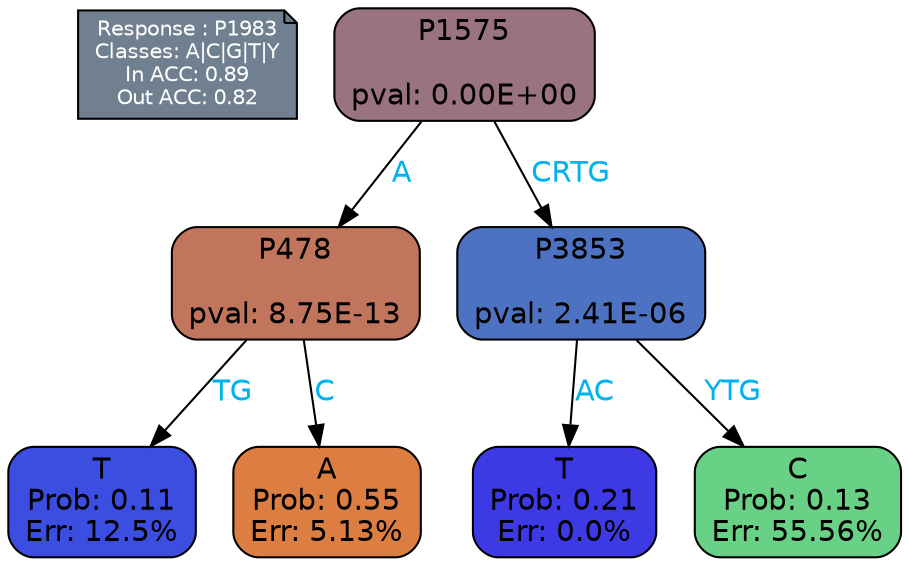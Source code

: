 digraph Tree {
node [shape=box, style="filled, rounded", color="black", fontname=helvetica] ;
graph [ranksep=equally, splines=polylines, bgcolor=transparent, dpi=600] ;
edge [fontname=helvetica] ;
LEGEND [label="Response : P1983
Classes: A|C|G|T|Y
In ACC: 0.89
Out ACC: 0.82
",shape=note,align=left,style=filled,fillcolor="slategray",fontcolor="white",fontsize=10];1 [label="P1575

pval: 0.00E+00", fillcolor="#99747e"] ;
2 [label="P478

pval: 8.75E-13", fillcolor="#c0755c"] ;
3 [label="T
Prob: 0.11
Err: 12.5%", fillcolor="#3b4ee1"] ;
4 [label="A
Prob: 0.55
Err: 5.13%", fillcolor="#dc7d41"] ;
5 [label="P3853

pval: 2.41E-06", fillcolor="#4d72c1"] ;
6 [label="T
Prob: 0.21
Err: 0.0%", fillcolor="#3c39e5"] ;
7 [label="C
Prob: 0.13
Err: 55.56%", fillcolor="#69d186"] ;
1 -> 2 [label="A",fontcolor=deepskyblue2] ;
1 -> 5 [label="CRTG",fontcolor=deepskyblue2] ;
2 -> 3 [label="TG",fontcolor=deepskyblue2] ;
2 -> 4 [label="C",fontcolor=deepskyblue2] ;
5 -> 6 [label="AC",fontcolor=deepskyblue2] ;
5 -> 7 [label="YTG",fontcolor=deepskyblue2] ;
{rank = same; 3;4;6;7;}{rank = same; LEGEND;1;}}